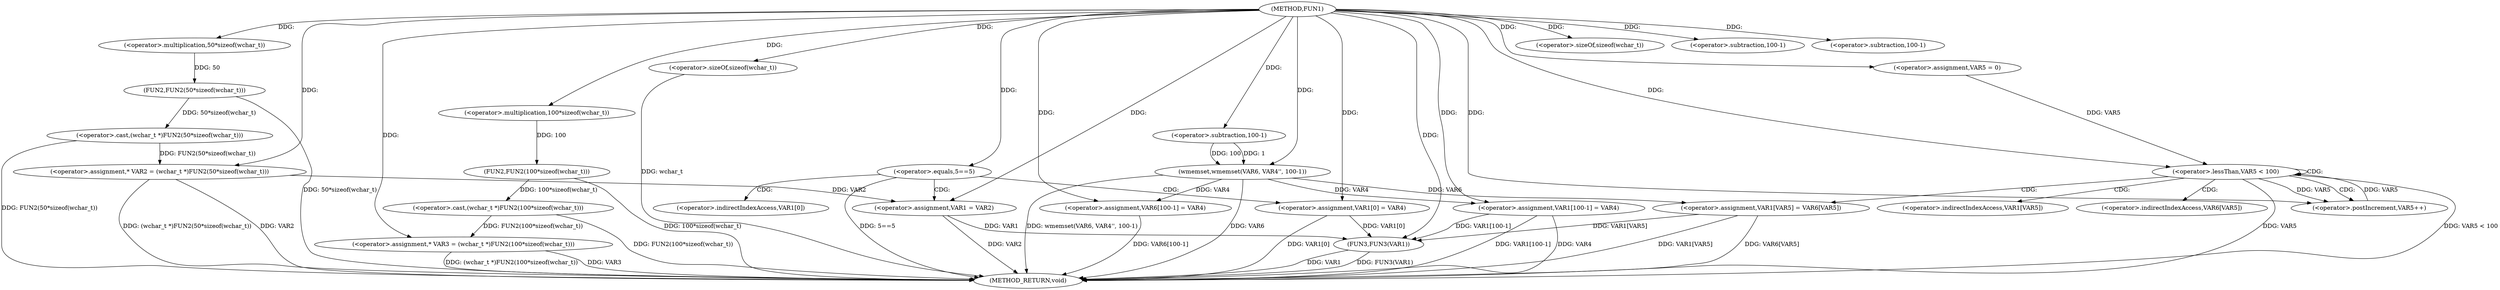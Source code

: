 digraph FUN1 {  
"1000100" [label = "(METHOD,FUN1)" ]
"1000178" [label = "(METHOD_RETURN,void)" ]
"1000104" [label = "(<operator>.assignment,* VAR2 = (wchar_t *)FUN2(50*sizeof(wchar_t)))" ]
"1000106" [label = "(<operator>.cast,(wchar_t *)FUN2(50*sizeof(wchar_t)))" ]
"1000108" [label = "(FUN2,FUN2(50*sizeof(wchar_t)))" ]
"1000109" [label = "(<operator>.multiplication,50*sizeof(wchar_t))" ]
"1000111" [label = "(<operator>.sizeOf,sizeof(wchar_t))" ]
"1000114" [label = "(<operator>.assignment,* VAR3 = (wchar_t *)FUN2(100*sizeof(wchar_t)))" ]
"1000116" [label = "(<operator>.cast,(wchar_t *)FUN2(100*sizeof(wchar_t)))" ]
"1000118" [label = "(FUN2,FUN2(100*sizeof(wchar_t)))" ]
"1000119" [label = "(<operator>.multiplication,100*sizeof(wchar_t))" ]
"1000121" [label = "(<operator>.sizeOf,sizeof(wchar_t))" ]
"1000124" [label = "(<operator>.equals,5==5)" ]
"1000128" [label = "(<operator>.assignment,VAR1 = VAR2)" ]
"1000131" [label = "(<operator>.assignment,VAR1[0] = VAR4)" ]
"1000139" [label = "(wmemset,wmemset(VAR6, VAR4'', 100-1))" ]
"1000142" [label = "(<operator>.subtraction,100-1)" ]
"1000145" [label = "(<operator>.assignment,VAR6[100-1] = VAR4)" ]
"1000148" [label = "(<operator>.subtraction,100-1)" ]
"1000153" [label = "(<operator>.assignment,VAR5 = 0)" ]
"1000156" [label = "(<operator>.lessThan,VAR5 < 100)" ]
"1000159" [label = "(<operator>.postIncrement,VAR5++)" ]
"1000162" [label = "(<operator>.assignment,VAR1[VAR5] = VAR6[VAR5])" ]
"1000169" [label = "(<operator>.assignment,VAR1[100-1] = VAR4)" ]
"1000172" [label = "(<operator>.subtraction,100-1)" ]
"1000176" [label = "(FUN3,FUN3(VAR1))" ]
"1000132" [label = "(<operator>.indirectIndexAccess,VAR1[0])" ]
"1000163" [label = "(<operator>.indirectIndexAccess,VAR1[VAR5])" ]
"1000166" [label = "(<operator>.indirectIndexAccess,VAR6[VAR5])" ]
  "1000128" -> "1000178"  [ label = "DDG: VAR2"] 
  "1000106" -> "1000178"  [ label = "DDG: FUN2(50*sizeof(wchar_t))"] 
  "1000156" -> "1000178"  [ label = "DDG: VAR5"] 
  "1000104" -> "1000178"  [ label = "DDG: VAR2"] 
  "1000176" -> "1000178"  [ label = "DDG: FUN3(VAR1)"] 
  "1000116" -> "1000178"  [ label = "DDG: FUN2(100*sizeof(wchar_t))"] 
  "1000118" -> "1000178"  [ label = "DDG: 100*sizeof(wchar_t)"] 
  "1000114" -> "1000178"  [ label = "DDG: (wchar_t *)FUN2(100*sizeof(wchar_t))"] 
  "1000131" -> "1000178"  [ label = "DDG: VAR1[0]"] 
  "1000139" -> "1000178"  [ label = "DDG: wmemset(VAR6, VAR4'', 100-1)"] 
  "1000162" -> "1000178"  [ label = "DDG: VAR6[VAR5]"] 
  "1000139" -> "1000178"  [ label = "DDG: VAR6"] 
  "1000114" -> "1000178"  [ label = "DDG: VAR3"] 
  "1000121" -> "1000178"  [ label = "DDG: wchar_t"] 
  "1000176" -> "1000178"  [ label = "DDG: VAR1"] 
  "1000169" -> "1000178"  [ label = "DDG: VAR1[100-1]"] 
  "1000156" -> "1000178"  [ label = "DDG: VAR5 < 100"] 
  "1000162" -> "1000178"  [ label = "DDG: VAR1[VAR5]"] 
  "1000145" -> "1000178"  [ label = "DDG: VAR6[100-1]"] 
  "1000104" -> "1000178"  [ label = "DDG: (wchar_t *)FUN2(50*sizeof(wchar_t))"] 
  "1000169" -> "1000178"  [ label = "DDG: VAR4"] 
  "1000108" -> "1000178"  [ label = "DDG: 50*sizeof(wchar_t)"] 
  "1000124" -> "1000178"  [ label = "DDG: 5==5"] 
  "1000106" -> "1000104"  [ label = "DDG: FUN2(50*sizeof(wchar_t))"] 
  "1000100" -> "1000104"  [ label = "DDG: "] 
  "1000108" -> "1000106"  [ label = "DDG: 50*sizeof(wchar_t)"] 
  "1000109" -> "1000108"  [ label = "DDG: 50"] 
  "1000100" -> "1000109"  [ label = "DDG: "] 
  "1000100" -> "1000111"  [ label = "DDG: "] 
  "1000116" -> "1000114"  [ label = "DDG: FUN2(100*sizeof(wchar_t))"] 
  "1000100" -> "1000114"  [ label = "DDG: "] 
  "1000118" -> "1000116"  [ label = "DDG: 100*sizeof(wchar_t)"] 
  "1000119" -> "1000118"  [ label = "DDG: 100"] 
  "1000100" -> "1000119"  [ label = "DDG: "] 
  "1000100" -> "1000121"  [ label = "DDG: "] 
  "1000100" -> "1000124"  [ label = "DDG: "] 
  "1000104" -> "1000128"  [ label = "DDG: VAR2"] 
  "1000100" -> "1000128"  [ label = "DDG: "] 
  "1000100" -> "1000131"  [ label = "DDG: "] 
  "1000100" -> "1000139"  [ label = "DDG: "] 
  "1000142" -> "1000139"  [ label = "DDG: 100"] 
  "1000142" -> "1000139"  [ label = "DDG: 1"] 
  "1000100" -> "1000142"  [ label = "DDG: "] 
  "1000139" -> "1000145"  [ label = "DDG: VAR4"] 
  "1000100" -> "1000145"  [ label = "DDG: "] 
  "1000100" -> "1000148"  [ label = "DDG: "] 
  "1000100" -> "1000153"  [ label = "DDG: "] 
  "1000159" -> "1000156"  [ label = "DDG: VAR5"] 
  "1000153" -> "1000156"  [ label = "DDG: VAR5"] 
  "1000100" -> "1000156"  [ label = "DDG: "] 
  "1000156" -> "1000159"  [ label = "DDG: VAR5"] 
  "1000100" -> "1000159"  [ label = "DDG: "] 
  "1000139" -> "1000162"  [ label = "DDG: VAR6"] 
  "1000100" -> "1000169"  [ label = "DDG: "] 
  "1000139" -> "1000169"  [ label = "DDG: VAR4"] 
  "1000100" -> "1000172"  [ label = "DDG: "] 
  "1000131" -> "1000176"  [ label = "DDG: VAR1[0]"] 
  "1000128" -> "1000176"  [ label = "DDG: VAR1"] 
  "1000169" -> "1000176"  [ label = "DDG: VAR1[100-1]"] 
  "1000162" -> "1000176"  [ label = "DDG: VAR1[VAR5]"] 
  "1000100" -> "1000176"  [ label = "DDG: "] 
  "1000124" -> "1000132"  [ label = "CDG: "] 
  "1000124" -> "1000128"  [ label = "CDG: "] 
  "1000124" -> "1000131"  [ label = "CDG: "] 
  "1000156" -> "1000163"  [ label = "CDG: "] 
  "1000156" -> "1000156"  [ label = "CDG: "] 
  "1000156" -> "1000166"  [ label = "CDG: "] 
  "1000156" -> "1000162"  [ label = "CDG: "] 
  "1000156" -> "1000159"  [ label = "CDG: "] 
}
